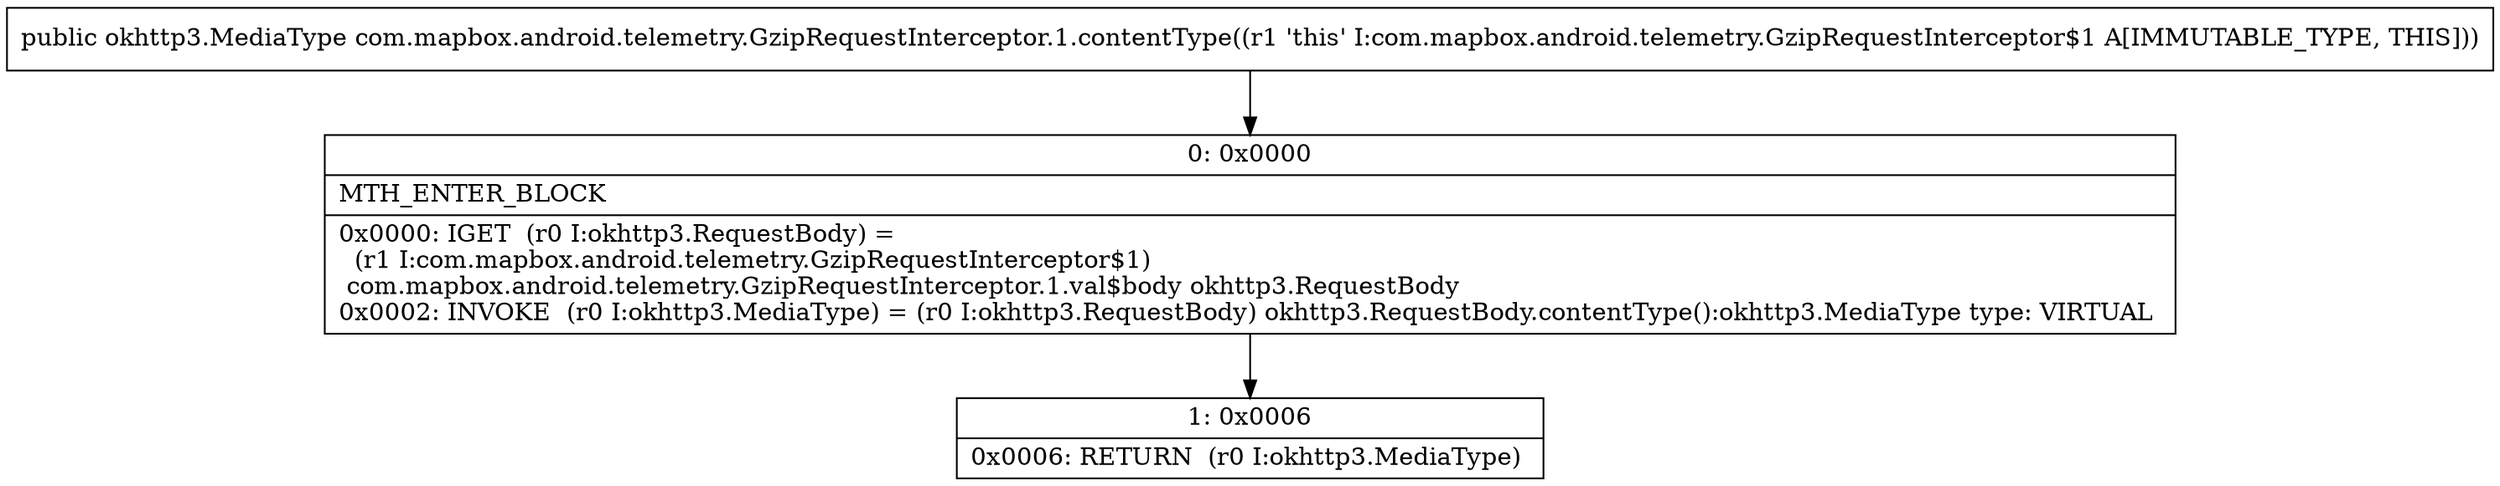 digraph "CFG forcom.mapbox.android.telemetry.GzipRequestInterceptor.1.contentType()Lokhttp3\/MediaType;" {
Node_0 [shape=record,label="{0\:\ 0x0000|MTH_ENTER_BLOCK\l|0x0000: IGET  (r0 I:okhttp3.RequestBody) = \l  (r1 I:com.mapbox.android.telemetry.GzipRequestInterceptor$1)\l com.mapbox.android.telemetry.GzipRequestInterceptor.1.val$body okhttp3.RequestBody \l0x0002: INVOKE  (r0 I:okhttp3.MediaType) = (r0 I:okhttp3.RequestBody) okhttp3.RequestBody.contentType():okhttp3.MediaType type: VIRTUAL \l}"];
Node_1 [shape=record,label="{1\:\ 0x0006|0x0006: RETURN  (r0 I:okhttp3.MediaType) \l}"];
MethodNode[shape=record,label="{public okhttp3.MediaType com.mapbox.android.telemetry.GzipRequestInterceptor.1.contentType((r1 'this' I:com.mapbox.android.telemetry.GzipRequestInterceptor$1 A[IMMUTABLE_TYPE, THIS])) }"];
MethodNode -> Node_0;
Node_0 -> Node_1;
}

